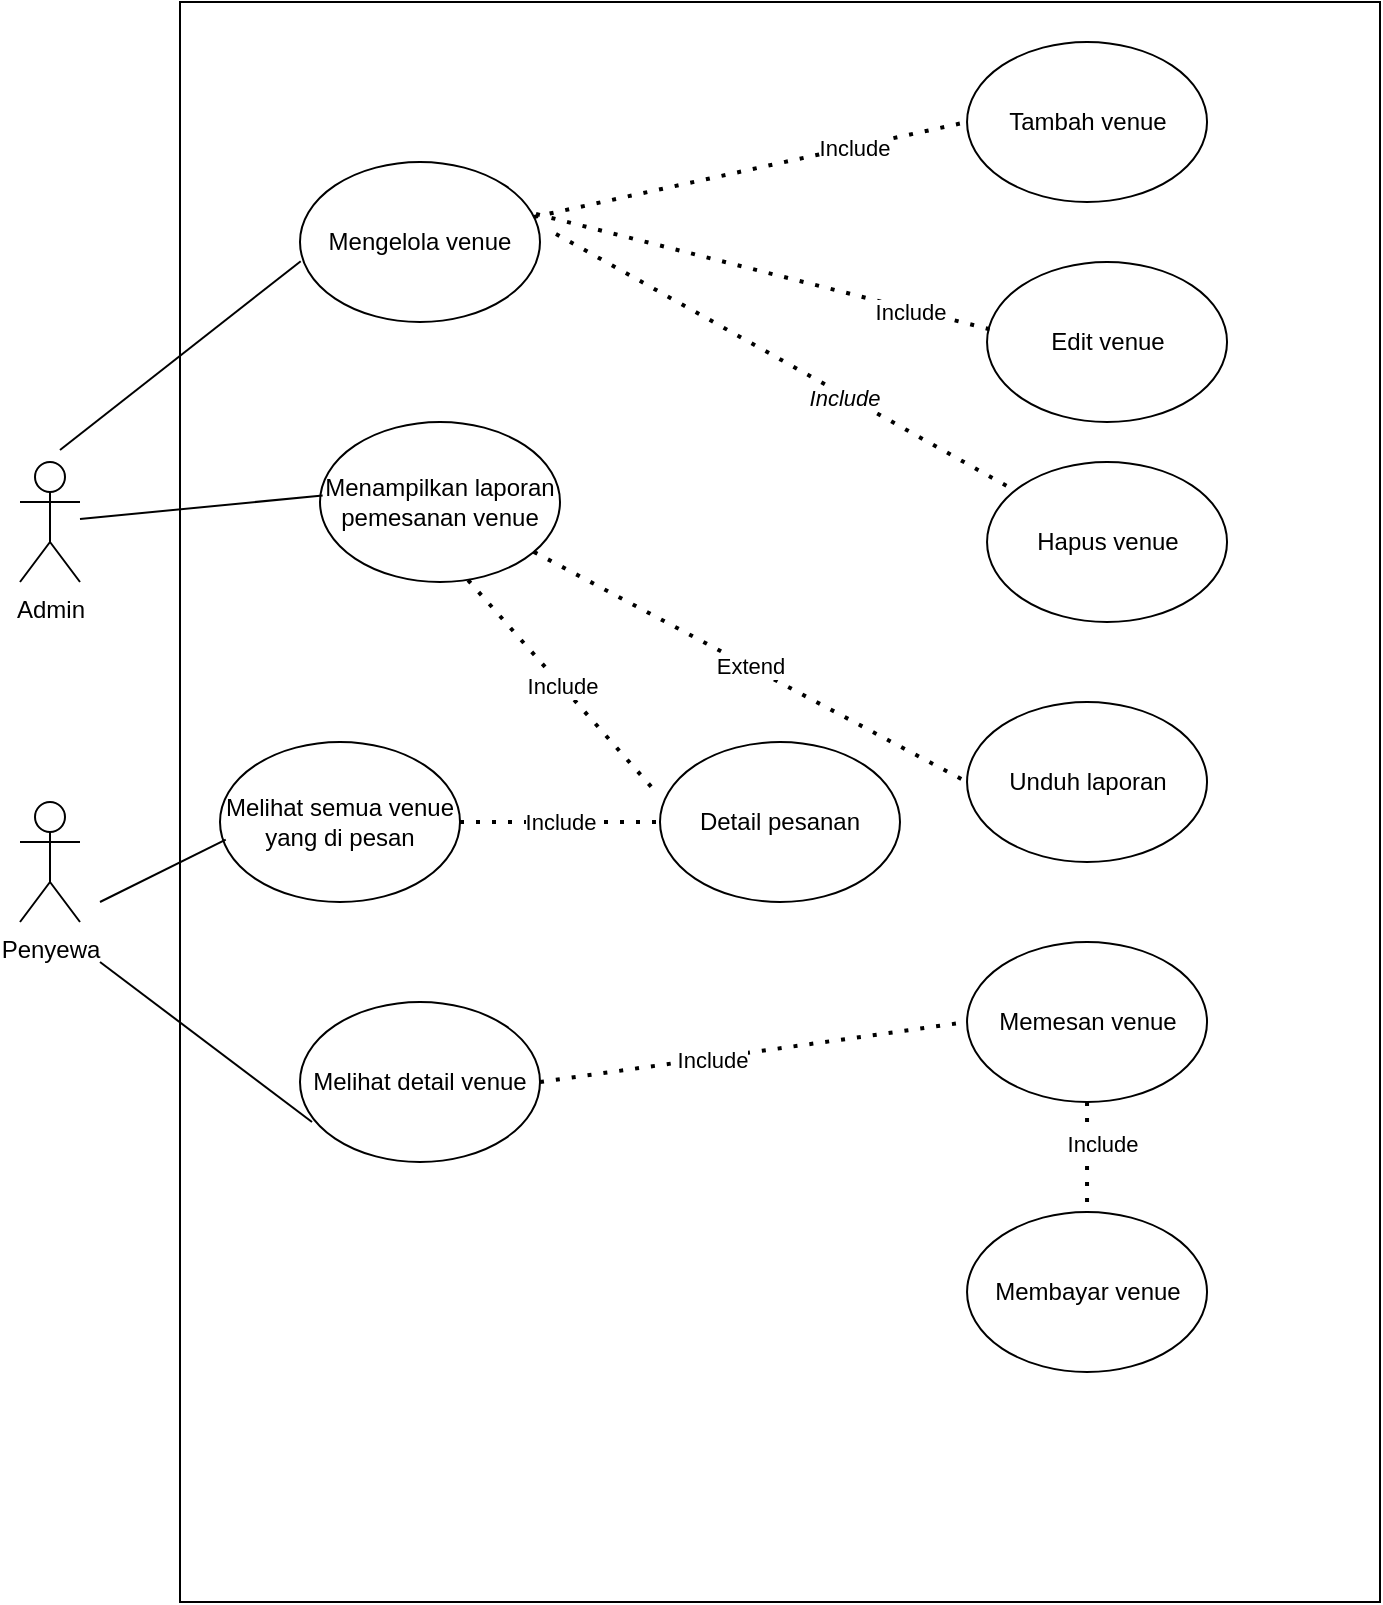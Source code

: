 <mxfile version="21.6.8" type="github">
  <diagram name="Halaman-1" id="KOUSG7HFB2AcRxu7Totx">
    <mxGraphModel dx="1035" dy="525" grid="1" gridSize="10" guides="1" tooltips="1" connect="1" arrows="1" fold="1" page="1" pageScale="1" pageWidth="827" pageHeight="1169" math="0" shadow="0">
      <root>
        <mxCell id="0" />
        <mxCell id="1" parent="0" />
        <mxCell id="DasWhKBftfU-XivDyDHb-30" value="" style="rounded=0;whiteSpace=wrap;html=1;labelBackgroundColor=#0F0F0F;" vertex="1" parent="1">
          <mxGeometry x="160" y="10" width="600" height="800" as="geometry" />
        </mxCell>
        <mxCell id="YAdSg8_cNeBtJVIXIS_c-1" value="Admin" style="shape=umlActor;verticalLabelPosition=bottom;verticalAlign=top;html=1;outlineConnect=0;" parent="1" vertex="1">
          <mxGeometry x="80" y="240" width="30" height="60" as="geometry" />
        </mxCell>
        <mxCell id="YAdSg8_cNeBtJVIXIS_c-2" value="Mengelola venue" style="ellipse;whiteSpace=wrap;html=1;" parent="1" vertex="1">
          <mxGeometry x="220" y="90" width="120" height="80" as="geometry" />
        </mxCell>
        <mxCell id="YAdSg8_cNeBtJVIXIS_c-4" value="Menampilkan laporan pemesanan venue" style="ellipse;whiteSpace=wrap;html=1;" parent="1" vertex="1">
          <mxGeometry x="230" y="220" width="120" height="80" as="geometry" />
        </mxCell>
        <mxCell id="YAdSg8_cNeBtJVIXIS_c-5" value="Penyewa" style="shape=umlActor;verticalLabelPosition=bottom;verticalAlign=top;html=1;outlineConnect=0;" parent="1" vertex="1">
          <mxGeometry x="80" y="410" width="30" height="60" as="geometry" />
        </mxCell>
        <mxCell id="YAdSg8_cNeBtJVIXIS_c-6" value="Melihat detail venue" style="ellipse;whiteSpace=wrap;html=1;" parent="1" vertex="1">
          <mxGeometry x="220" y="510" width="120" height="80" as="geometry" />
        </mxCell>
        <mxCell id="DasWhKBftfU-XivDyDHb-2" value="" style="endArrow=none;html=1;rounded=0;entryX=0.011;entryY=0.459;entryDx=0;entryDy=0;entryPerimeter=0;" edge="1" parent="1" source="YAdSg8_cNeBtJVIXIS_c-1" target="YAdSg8_cNeBtJVIXIS_c-4">
          <mxGeometry width="50" height="50" relative="1" as="geometry">
            <mxPoint x="120" y="270" as="sourcePoint" />
            <mxPoint x="200" y="230" as="targetPoint" />
          </mxGeometry>
        </mxCell>
        <mxCell id="DasWhKBftfU-XivDyDHb-4" value="" style="endArrow=none;html=1;rounded=0;entryX=0.003;entryY=0.62;entryDx=0;entryDy=0;entryPerimeter=0;" edge="1" parent="1" target="YAdSg8_cNeBtJVIXIS_c-2">
          <mxGeometry width="50" height="50" relative="1" as="geometry">
            <mxPoint x="100" y="234" as="sourcePoint" />
            <mxPoint x="190" y="200" as="targetPoint" />
          </mxGeometry>
        </mxCell>
        <mxCell id="DasWhKBftfU-XivDyDHb-5" value="Melihat semua venue yang di pesan" style="ellipse;whiteSpace=wrap;html=1;" vertex="1" parent="1">
          <mxGeometry x="180" y="380" width="120" height="80" as="geometry" />
        </mxCell>
        <mxCell id="DasWhKBftfU-XivDyDHb-6" value="" style="endArrow=none;html=1;rounded=0;entryX=0.024;entryY=0.61;entryDx=0;entryDy=0;entryPerimeter=0;" edge="1" parent="1" target="DasWhKBftfU-XivDyDHb-5">
          <mxGeometry width="50" height="50" relative="1" as="geometry">
            <mxPoint x="120" y="460" as="sourcePoint" />
            <mxPoint x="200" y="470" as="targetPoint" />
          </mxGeometry>
        </mxCell>
        <mxCell id="DasWhKBftfU-XivDyDHb-8" value="" style="endArrow=none;html=1;rounded=0;entryX=0.05;entryY=0.75;entryDx=0;entryDy=0;entryPerimeter=0;" edge="1" parent="1" target="YAdSg8_cNeBtJVIXIS_c-6">
          <mxGeometry width="50" height="50" relative="1" as="geometry">
            <mxPoint x="120" y="490" as="sourcePoint" />
            <mxPoint x="190" y="430" as="targetPoint" />
          </mxGeometry>
        </mxCell>
        <mxCell id="DasWhKBftfU-XivDyDHb-9" value="Memesan venue" style="ellipse;whiteSpace=wrap;html=1;" vertex="1" parent="1">
          <mxGeometry x="553.52" y="480" width="120" height="80" as="geometry" />
        </mxCell>
        <mxCell id="DasWhKBftfU-XivDyDHb-10" value="" style="endArrow=none;dashed=1;html=1;dashPattern=1 3;strokeWidth=2;rounded=0;entryX=0;entryY=0.5;entryDx=0;entryDy=0;exitX=1;exitY=0.5;exitDx=0;exitDy=0;" edge="1" parent="1" source="YAdSg8_cNeBtJVIXIS_c-6" target="DasWhKBftfU-XivDyDHb-9">
          <mxGeometry width="50" height="50" relative="1" as="geometry">
            <mxPoint x="330" y="346" as="sourcePoint" />
            <mxPoint x="370" y="330" as="targetPoint" />
          </mxGeometry>
        </mxCell>
        <mxCell id="DasWhKBftfU-XivDyDHb-11" value="Include" style="edgeLabel;html=1;align=center;verticalAlign=middle;resizable=0;points=[];" vertex="1" connectable="0" parent="DasWhKBftfU-XivDyDHb-10">
          <mxGeometry x="-0.26" relative="1" as="geometry">
            <mxPoint x="7" as="offset" />
          </mxGeometry>
        </mxCell>
        <mxCell id="DasWhKBftfU-XivDyDHb-12" value="Unduh laporan" style="ellipse;whiteSpace=wrap;html=1;" vertex="1" parent="1">
          <mxGeometry x="553.52" y="360" width="120" height="80" as="geometry" />
        </mxCell>
        <mxCell id="DasWhKBftfU-XivDyDHb-13" value="Extend" style="endArrow=none;dashed=1;html=1;dashPattern=1 3;strokeWidth=2;rounded=0;entryX=0;entryY=0.5;entryDx=0;entryDy=0;" edge="1" parent="1" source="YAdSg8_cNeBtJVIXIS_c-4" target="DasWhKBftfU-XivDyDHb-12">
          <mxGeometry width="50" height="50" relative="1" as="geometry">
            <mxPoint x="340" y="290" as="sourcePoint" />
            <mxPoint x="390" y="240" as="targetPoint" />
          </mxGeometry>
        </mxCell>
        <mxCell id="DasWhKBftfU-XivDyDHb-14" value="Membayar venue" style="ellipse;whiteSpace=wrap;html=1;" vertex="1" parent="1">
          <mxGeometry x="553.52" y="615" width="120" height="80" as="geometry" />
        </mxCell>
        <mxCell id="DasWhKBftfU-XivDyDHb-15" value="" style="endArrow=none;dashed=1;html=1;dashPattern=1 3;strokeWidth=2;rounded=0;exitX=0.5;exitY=1;exitDx=0;exitDy=0;" edge="1" parent="1" source="DasWhKBftfU-XivDyDHb-9" target="DasWhKBftfU-XivDyDHb-14">
          <mxGeometry width="50" height="50" relative="1" as="geometry">
            <mxPoint x="467.52" y="420" as="sourcePoint" />
            <mxPoint x="563.52" y="420" as="targetPoint" />
          </mxGeometry>
        </mxCell>
        <mxCell id="DasWhKBftfU-XivDyDHb-16" value="Include" style="edgeLabel;html=1;align=center;verticalAlign=middle;resizable=0;points=[];" vertex="1" connectable="0" parent="DasWhKBftfU-XivDyDHb-15">
          <mxGeometry x="-0.26" relative="1" as="geometry">
            <mxPoint x="7" as="offset" />
          </mxGeometry>
        </mxCell>
        <mxCell id="DasWhKBftfU-XivDyDHb-17" value="Tambah venue" style="ellipse;whiteSpace=wrap;html=1;" vertex="1" parent="1">
          <mxGeometry x="553.52" y="30" width="120" height="80" as="geometry" />
        </mxCell>
        <mxCell id="DasWhKBftfU-XivDyDHb-18" value="Edit venue" style="ellipse;whiteSpace=wrap;html=1;" vertex="1" parent="1">
          <mxGeometry x="563.52" y="140" width="120" height="80" as="geometry" />
        </mxCell>
        <mxCell id="DasWhKBftfU-XivDyDHb-20" value="Hapus venue" style="ellipse;whiteSpace=wrap;html=1;" vertex="1" parent="1">
          <mxGeometry x="563.52" y="240" width="120" height="80" as="geometry" />
        </mxCell>
        <mxCell id="DasWhKBftfU-XivDyDHb-21" value="" style="endArrow=none;dashed=1;html=1;dashPattern=1 3;strokeWidth=2;rounded=0;entryX=0;entryY=0.5;entryDx=0;entryDy=0;" edge="1" parent="1" source="YAdSg8_cNeBtJVIXIS_c-2" target="DasWhKBftfU-XivDyDHb-17">
          <mxGeometry width="50" height="50" relative="1" as="geometry">
            <mxPoint x="310" y="220" as="sourcePoint" />
            <mxPoint x="360" y="170" as="targetPoint" />
          </mxGeometry>
        </mxCell>
        <mxCell id="DasWhKBftfU-XivDyDHb-24" value="Include" style="edgeLabel;html=1;align=center;verticalAlign=middle;resizable=0;points=[];" vertex="1" connectable="0" parent="DasWhKBftfU-XivDyDHb-21">
          <mxGeometry x="0.477" relative="1" as="geometry">
            <mxPoint as="offset" />
          </mxGeometry>
        </mxCell>
        <mxCell id="DasWhKBftfU-XivDyDHb-22" value="" style="endArrow=none;dashed=1;html=1;dashPattern=1 3;strokeWidth=2;rounded=0;entryX=0.018;entryY=0.423;entryDx=0;entryDy=0;entryPerimeter=0;" edge="1" parent="1" target="DasWhKBftfU-XivDyDHb-18">
          <mxGeometry width="50" height="50" relative="1" as="geometry">
            <mxPoint x="338" y="116" as="sourcePoint" />
            <mxPoint x="430" y="70" as="targetPoint" />
          </mxGeometry>
        </mxCell>
        <mxCell id="DasWhKBftfU-XivDyDHb-25" value="Include" style="edgeLabel;html=1;align=center;verticalAlign=middle;resizable=0;points=[];" vertex="1" connectable="0" parent="DasWhKBftfU-XivDyDHb-22">
          <mxGeometry x="0.637" y="-1" relative="1" as="geometry">
            <mxPoint as="offset" />
          </mxGeometry>
        </mxCell>
        <mxCell id="DasWhKBftfU-XivDyDHb-23" value="" style="endArrow=none;dashed=1;html=1;dashPattern=1 3;strokeWidth=2;rounded=0;" edge="1" parent="1" target="DasWhKBftfU-XivDyDHb-20">
          <mxGeometry width="50" height="50" relative="1" as="geometry">
            <mxPoint x="348" y="126" as="sourcePoint" />
            <mxPoint x="442" y="174" as="targetPoint" />
          </mxGeometry>
        </mxCell>
        <mxCell id="DasWhKBftfU-XivDyDHb-26" value="Include" style="edgeLabel;html=1;align=center;verticalAlign=middle;resizable=0;points=[];fontStyle=2" vertex="1" connectable="0" parent="DasWhKBftfU-XivDyDHb-23">
          <mxGeometry x="0.257" y="-1" relative="1" as="geometry">
            <mxPoint as="offset" />
          </mxGeometry>
        </mxCell>
        <mxCell id="DasWhKBftfU-XivDyDHb-27" value="Detail pesanan" style="ellipse;whiteSpace=wrap;html=1;" vertex="1" parent="1">
          <mxGeometry x="400" y="380" width="120" height="80" as="geometry" />
        </mxCell>
        <mxCell id="DasWhKBftfU-XivDyDHb-28" value="Include" style="endArrow=none;dashed=1;html=1;dashPattern=1 3;strokeWidth=2;rounded=0;exitX=1;exitY=0.5;exitDx=0;exitDy=0;" edge="1" parent="1" source="DasWhKBftfU-XivDyDHb-5" target="DasWhKBftfU-XivDyDHb-27">
          <mxGeometry width="50" height="50" relative="1" as="geometry">
            <mxPoint x="410" y="410" as="sourcePoint" />
            <mxPoint x="460" y="360" as="targetPoint" />
          </mxGeometry>
        </mxCell>
        <mxCell id="DasWhKBftfU-XivDyDHb-29" value="Include" style="endArrow=none;dashed=1;html=1;dashPattern=1 3;strokeWidth=2;rounded=0;entryX=-0.017;entryY=0.313;entryDx=0;entryDy=0;entryPerimeter=0;exitX=0.617;exitY=0.988;exitDx=0;exitDy=0;exitPerimeter=0;" edge="1" parent="1" source="YAdSg8_cNeBtJVIXIS_c-4" target="DasWhKBftfU-XivDyDHb-27">
          <mxGeometry width="50" height="50" relative="1" as="geometry">
            <mxPoint x="310" y="430" as="sourcePoint" />
            <mxPoint x="410" y="430" as="targetPoint" />
          </mxGeometry>
        </mxCell>
      </root>
    </mxGraphModel>
  </diagram>
</mxfile>
